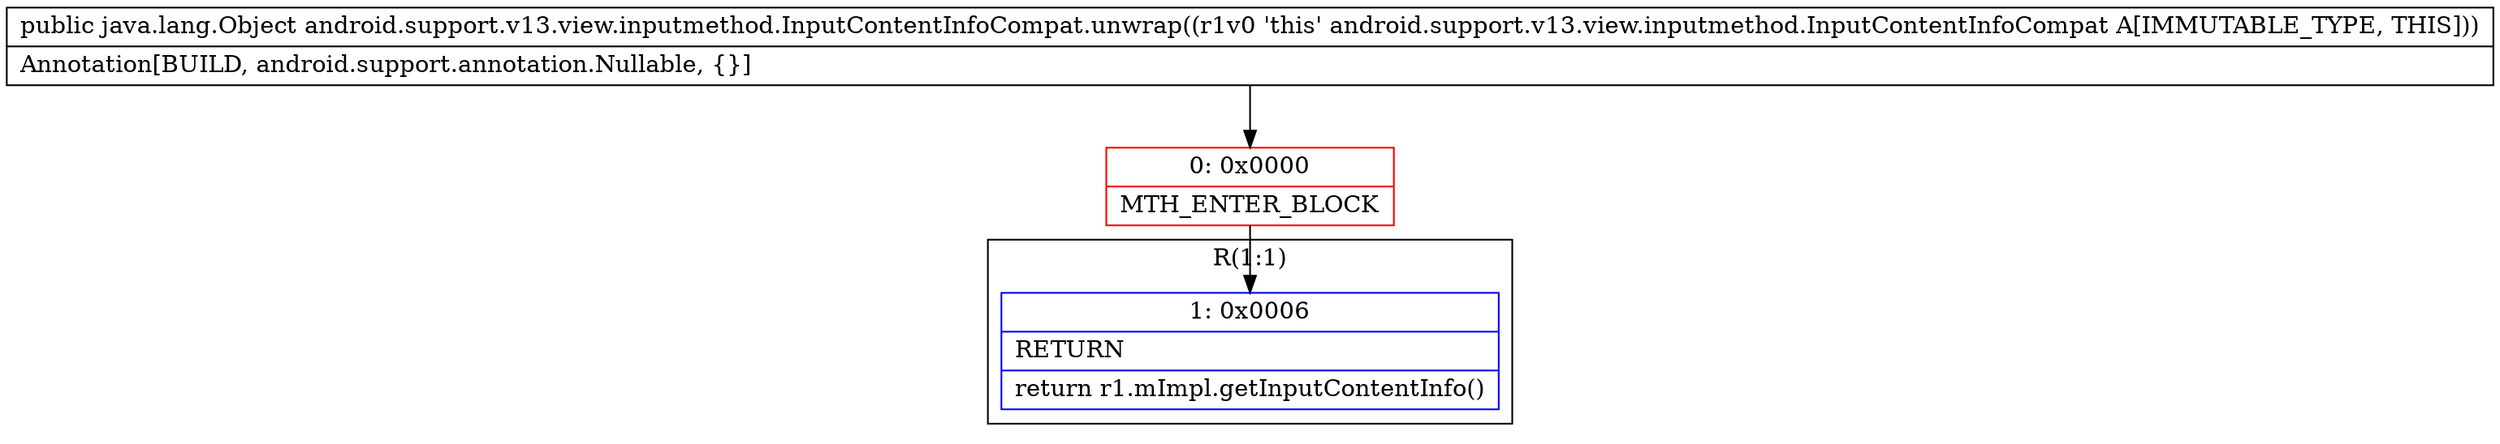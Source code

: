 digraph "CFG forandroid.support.v13.view.inputmethod.InputContentInfoCompat.unwrap()Ljava\/lang\/Object;" {
subgraph cluster_Region_1486907714 {
label = "R(1:1)";
node [shape=record,color=blue];
Node_1 [shape=record,label="{1\:\ 0x0006|RETURN\l|return r1.mImpl.getInputContentInfo()\l}"];
}
Node_0 [shape=record,color=red,label="{0\:\ 0x0000|MTH_ENTER_BLOCK\l}"];
MethodNode[shape=record,label="{public java.lang.Object android.support.v13.view.inputmethod.InputContentInfoCompat.unwrap((r1v0 'this' android.support.v13.view.inputmethod.InputContentInfoCompat A[IMMUTABLE_TYPE, THIS]))  | Annotation[BUILD, android.support.annotation.Nullable, \{\}]\l}"];
MethodNode -> Node_0;
Node_0 -> Node_1;
}

